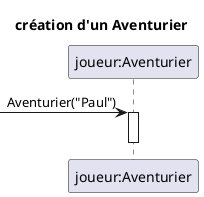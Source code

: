 @startuml
title création d'un Aventurier
participant "joueur:Aventurier" as joueur
[-> joueur: Aventurier("Paul")
activate joueur
deactivate joueur
@enduml